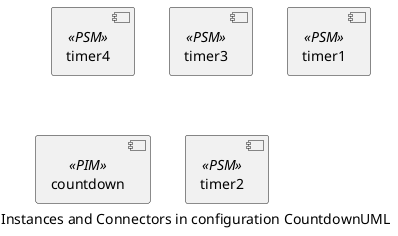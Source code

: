 @startuml
caption Instances and Connectors in configuration CountdownUML
component timer4<<PSM>>
component timer3<<PSM>>
component timer1<<PSM>>
component countdown<<PIM>>
component timer2<<PSM>>
@enduml